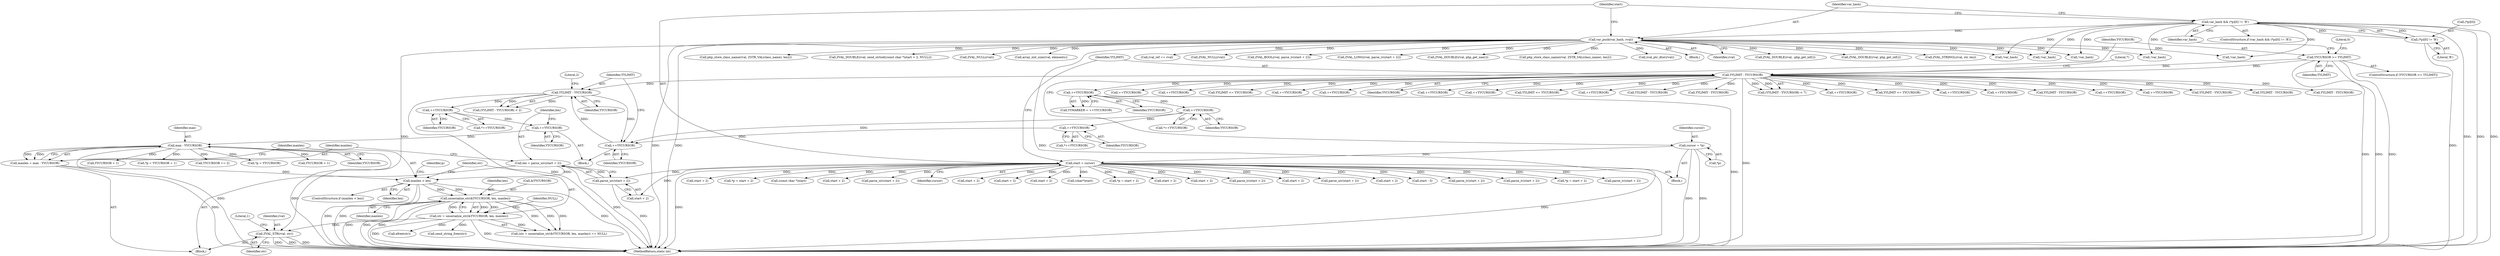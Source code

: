 digraph "0_php-src_1a23ebc1fff59bf480ca92963b36eba5c1b904c4@pointer" {
"1001242" [label="(Call,ZVAL_STR(rval, str))"];
"1000141" [label="(Call,var_push(var_hash, rval))"];
"1000132" [label="(Call,var_hash && (*p)[0] != 'R')"];
"1000134" [label="(Call,(*p)[0] != 'R')"];
"1001192" [label="(Call,str = unserialize_str(&YYCURSOR, len, maxlen))"];
"1001194" [label="(Call,unserialize_str(&YYCURSOR, len, maxlen))"];
"1001178" [label="(Call,maxlen < len)"];
"1001172" [label="(Call,maxlen = max - YYCURSOR)"];
"1001174" [label="(Call,max - YYCURSOR)"];
"1001160" [label="(Call,++YYCURSOR)"];
"1001153" [label="(Call,++YYCURSOR)"];
"1001125" [label="(Call,YYLIMIT - YYCURSOR)"];
"1000152" [label="(Call,YYLIMIT - YYCURSOR)"];
"1000125" [label="(Call,YYCURSOR >= YYLIMIT)"];
"1001121" [label="(Call,++YYCURSOR)"];
"1001108" [label="(Call,++YYCURSOR)"];
"1001086" [label="(Call,++YYCURSOR)"];
"1000297" [label="(Call,++YYCURSOR)"];
"1001166" [label="(Call,len = parse_uiv(start + 2))"];
"1001168" [label="(Call,parse_uiv(start + 2))"];
"1000144" [label="(Call,start = cursor)"];
"1000120" [label="(Call,cursor = *p)"];
"1001243" [label="(Identifier,rval)"];
"1001168" [label="(Call,parse_uiv(start + 2))"];
"1000339" [label="(Call,++YYCURSOR)"];
"1000145" [label="(Identifier,start)"];
"1002158" [label="(Call,ZVAL_BOOL(rval, parse_iv(start + 2)))"];
"1000311" [label="(Call,++YYCURSOR)"];
"1000146" [label="(Identifier,cursor)"];
"1001121" [label="(Call,++YYCURSOR)"];
"1002265" [label="(Call,!var_hash)"];
"1001191" [label="(Call,(str = unserialize_str(&YYCURSOR, len, maxlen)) == NULL)"];
"1002117" [label="(Call,ZVAL_LONG(rval, parse_iv(start + 2)))"];
"1002415" [label="(Call,start + 2)"];
"1001085" [label="(Call,*++YYCURSOR)"];
"1002161" [label="(Call,start + 2)"];
"1000295" [label="(Call,YYMARKER = ++YYCURSOR)"];
"1002016" [label="(Call,YYLIMIT <= YYCURSOR)"];
"1001194" [label="(Call,unserialize_str(&YYCURSOR, len, maxlen))"];
"1000134" [label="(Call,(*p)[0] != 'R')"];
"1001227" [label="(Call,*p = YYCURSOR + 1)"];
"1000255" [label="(Call,++YYCURSOR)"];
"1001910" [label="(Call,ZVAL_DOUBLE(rval, php_get_nan()))"];
"1001152" [label="(Call,*++YYCURSOR)"];
"1001173" [label="(Identifier,maxlen)"];
"1000820" [label="(Call,php_store_class_name(rval, ZSTR_VAL(class_name), len2))"];
"1001160" [label="(Call,++YYCURSOR)"];
"1001242" [label="(Call,ZVAL_STR(rval, str))"];
"1002407" [label="(Call,!var_hash)"];
"1000120" [label="(Call,cursor = *p)"];
"1000215" [label="(Call,++YYCURSOR)"];
"1001235" [label="(Call,YYCURSOR += 2)"];
"1000133" [label="(Identifier,var_hash)"];
"1000154" [label="(Identifier,YYCURSOR)"];
"1000139" [label="(Literal,'R')"];
"1000121" [label="(Identifier,cursor)"];
"1000493" [label="(Call,start + 2)"];
"1001177" [label="(ControlStructure,if (maxlen < len))"];
"1002471" [label="(MethodReturn,static int)"];
"1002435" [label="(Call,zval_ptr_dtor(rval))"];
"1000130" [label="(Literal,0)"];
"1001122" [label="(Identifier,YYCURSOR)"];
"1000283" [label="(Call,++YYCURSOR)"];
"1001903" [label="(Call,(char*)start)"];
"1001192" [label="(Call,str = unserialize_str(&YYCURSOR, len, maxlen))"];
"1001347" [label="(Call,*p = start + 2)"];
"1001211" [label="(Call,*p = YYCURSOR)"];
"1001086" [label="(Call,++YYCURSOR)"];
"1001162" [label="(Block,)"];
"1001199" [label="(Identifier,NULL)"];
"1000269" [label="(Call,++YYCURSOR)"];
"1001220" [label="(Call,YYCURSOR + 1)"];
"1000147" [label="(Block,)"];
"1001043" [label="(Call,!var_hash)"];
"1001197" [label="(Identifier,len)"];
"1000297" [label="(Call,++YYCURSOR)"];
"1001246" [label="(Literal,1)"];
"1002273" [label="(Call,start + 2)"];
"1001178" [label="(Call,maxlen < len)"];
"1001176" [label="(Identifier,YYCURSOR)"];
"1002374" [label="(Call,YYLIMIT <= YYCURSOR)"];
"1001195" [label="(Call,&YYCURSOR)"];
"1001124" [label="(Call,(YYLIMIT - YYCURSOR) < 2)"];
"1001128" [label="(Literal,2)"];
"1001193" [label="(Identifier,str)"];
"1000153" [label="(Identifier,YYLIMIT)"];
"1001108" [label="(Call,++YYCURSOR)"];
"1001172" [label="(Call,maxlen = max - YYCURSOR)"];
"1001185" [label="(Call,start + 2)"];
"1001034" [label="(Call,parse_iv(start + 2))"];
"1000926" [label="(Call,!var_hash)"];
"1001126" [label="(Identifier,YYLIMIT)"];
"1001334" [label="(Call,start + 2)"];
"1000131" [label="(ControlStructure,if (var_hash && (*p)[0] != 'R'))"];
"1000241" [label="(Call,++YYCURSOR)"];
"1000140" [label="(Block,)"];
"1001169" [label="(Call,start + 2)"];
"1000492" [label="(Call,parse_uiv(start + 2))"];
"1001179" [label="(Identifier,maxlen)"];
"1001628" [label="(Call,YYLIMIT - YYCURSOR)"];
"1000155" [label="(Literal,7)"];
"1000122" [label="(Call,*p)"];
"1000144" [label="(Call,start = cursor)"];
"1001290" [label="(Call,YYLIMIT - YYCURSOR)"];
"1000124" [label="(ControlStructure,if (YYCURSOR >= YYLIMIT))"];
"1000143" [label="(Identifier,rval)"];
"1001154" [label="(Identifier,YYCURSOR)"];
"1001087" [label="(Identifier,YYCURSOR)"];
"1001198" [label="(Identifier,maxlen)"];
"1000111" [label="(Block,)"];
"1001940" [label="(Call,ZVAL_DOUBLE(rval, -php_get_inf()))"];
"1001107" [label="(Call,*++YYCURSOR)"];
"1000298" [label="(Identifier,YYCURSOR)"];
"1001153" [label="(Call,++YYCURSOR)"];
"1000151" [label="(Call,(YYLIMIT - YYCURSOR) < 7)"];
"1001180" [label="(Identifier,len)"];
"1000141" [label="(Call,var_push(var_hash, rval))"];
"1001209" [label="(Call,zend_string_free(str))"];
"1000361" [label="(Call,++YYCURSOR)"];
"1000513" [label="(Call,start + 2)"];
"1001225" [label="(Call,efree(str))"];
"1001166" [label="(Call,len = parse_uiv(start + 2))"];
"1001125" [label="(Call,YYLIMIT - YYCURSOR)"];
"1002048" [label="(Call,start - 3)"];
"1001230" [label="(Call,YYCURSOR + 1)"];
"1001925" [label="(Call,ZVAL_DOUBLE(rval, php_get_inf()))"];
"1000142" [label="(Identifier,var_hash)"];
"1001184" [label="(Identifier,p)"];
"1002232" [label="(Call,YYLIMIT <= YYCURSOR)"];
"1002160" [label="(Call,parse_iv(start + 2))"];
"1001398" [label="(Call,ZVAL_STRINGL(rval, str, len))"];
"1000794" [label="(Call,php_store_class_name(rval, ZSTR_VAL(class_name), len2))"];
"1000348" [label="(Call,++YYCURSOR)"];
"1001109" [label="(Identifier,YYCURSOR)"];
"1002272" [label="(Call,parse_iv(start + 2))"];
"1000510" [label="(Call,*p = start + 2)"];
"1001161" [label="(Identifier,YYCURSOR)"];
"1002414" [label="(Call,parse_iv(start + 2))"];
"1001127" [label="(Identifier,YYCURSOR)"];
"1001244" [label="(Identifier,str)"];
"1001035" [label="(Call,start + 2)"];
"1001182" [label="(Call,*p = start + 2)"];
"1000152" [label="(Call,YYLIMIT - YYCURSOR)"];
"1000126" [label="(Identifier,YYCURSOR)"];
"1000325" [label="(Call,++YYCURSOR)"];
"1000127" [label="(Identifier,YYLIMIT)"];
"1001542" [label="(Call,YYLIMIT - YYCURSOR)"];
"1000125" [label="(Call,YYCURSOR >= YYLIMIT)"];
"1000198" [label="(Call,++YYCURSOR)"];
"1001692" [label="(Call,(const char *)start)"];
"1000132" [label="(Call,var_hash && (*p)[0] != 'R')"];
"1001175" [label="(Identifier,max)"];
"1000135" [label="(Call,(*p)[0])"];
"1001688" [label="(Call,ZVAL_DOUBLE(rval, zend_strtod((const char *)start + 2, NULL)))"];
"1001946" [label="(Call,ZVAL_NULL(rval))"];
"1000227" [label="(Call,++YYCURSOR)"];
"1000886" [label="(Call,YYLIMIT - YYCURSOR)"];
"1001058" [label="(Call,array_init_size(rval, elements))"];
"1000993" [label="(Call,YYLIMIT - YYCURSOR)"];
"1001350" [label="(Call,start + 2)"];
"1001167" [label="(Identifier,len)"];
"1001174" [label="(Call,max - YYCURSOR)"];
"1000475" [label="(Call,!var_hash)"];
"1001333" [label="(Call,parse_uiv(start + 2))"];
"1002294" [label="(Call,rval_ref == rval)"];
"1002174" [label="(Call,ZVAL_NULL(rval))"];
"1000412" [label="(Call,YYLIMIT - YYCURSOR)"];
"1001242" -> "1001162"  [label="AST: "];
"1001242" -> "1001244"  [label="CFG: "];
"1001243" -> "1001242"  [label="AST: "];
"1001244" -> "1001242"  [label="AST: "];
"1001246" -> "1001242"  [label="CFG: "];
"1001242" -> "1002471"  [label="DDG: "];
"1001242" -> "1002471"  [label="DDG: "];
"1001242" -> "1002471"  [label="DDG: "];
"1000141" -> "1001242"  [label="DDG: "];
"1001192" -> "1001242"  [label="DDG: "];
"1000141" -> "1000140"  [label="AST: "];
"1000141" -> "1000143"  [label="CFG: "];
"1000142" -> "1000141"  [label="AST: "];
"1000143" -> "1000141"  [label="AST: "];
"1000145" -> "1000141"  [label="CFG: "];
"1000141" -> "1002471"  [label="DDG: "];
"1000141" -> "1002471"  [label="DDG: "];
"1000141" -> "1002471"  [label="DDG: "];
"1000132" -> "1000141"  [label="DDG: "];
"1000141" -> "1000475"  [label="DDG: "];
"1000141" -> "1000794"  [label="DDG: "];
"1000141" -> "1000820"  [label="DDG: "];
"1000141" -> "1000926"  [label="DDG: "];
"1000141" -> "1001043"  [label="DDG: "];
"1000141" -> "1001058"  [label="DDG: "];
"1000141" -> "1001398"  [label="DDG: "];
"1000141" -> "1001688"  [label="DDG: "];
"1000141" -> "1001910"  [label="DDG: "];
"1000141" -> "1001925"  [label="DDG: "];
"1000141" -> "1001940"  [label="DDG: "];
"1000141" -> "1001946"  [label="DDG: "];
"1000141" -> "1002117"  [label="DDG: "];
"1000141" -> "1002158"  [label="DDG: "];
"1000141" -> "1002174"  [label="DDG: "];
"1000141" -> "1002265"  [label="DDG: "];
"1000141" -> "1002294"  [label="DDG: "];
"1000141" -> "1002407"  [label="DDG: "];
"1000141" -> "1002435"  [label="DDG: "];
"1000132" -> "1000131"  [label="AST: "];
"1000132" -> "1000133"  [label="CFG: "];
"1000132" -> "1000134"  [label="CFG: "];
"1000133" -> "1000132"  [label="AST: "];
"1000134" -> "1000132"  [label="AST: "];
"1000142" -> "1000132"  [label="CFG: "];
"1000145" -> "1000132"  [label="CFG: "];
"1000132" -> "1002471"  [label="DDG: "];
"1000132" -> "1002471"  [label="DDG: "];
"1000132" -> "1002471"  [label="DDG: "];
"1000134" -> "1000132"  [label="DDG: "];
"1000134" -> "1000132"  [label="DDG: "];
"1000132" -> "1000475"  [label="DDG: "];
"1000132" -> "1000926"  [label="DDG: "];
"1000132" -> "1001043"  [label="DDG: "];
"1000132" -> "1002265"  [label="DDG: "];
"1000132" -> "1002407"  [label="DDG: "];
"1000134" -> "1000139"  [label="CFG: "];
"1000135" -> "1000134"  [label="AST: "];
"1000139" -> "1000134"  [label="AST: "];
"1000134" -> "1002471"  [label="DDG: "];
"1001192" -> "1001191"  [label="AST: "];
"1001192" -> "1001194"  [label="CFG: "];
"1001193" -> "1001192"  [label="AST: "];
"1001194" -> "1001192"  [label="AST: "];
"1001199" -> "1001192"  [label="CFG: "];
"1001192" -> "1002471"  [label="DDG: "];
"1001192" -> "1002471"  [label="DDG: "];
"1001192" -> "1001191"  [label="DDG: "];
"1001194" -> "1001192"  [label="DDG: "];
"1001194" -> "1001192"  [label="DDG: "];
"1001194" -> "1001192"  [label="DDG: "];
"1001192" -> "1001209"  [label="DDG: "];
"1001192" -> "1001225"  [label="DDG: "];
"1001194" -> "1001198"  [label="CFG: "];
"1001195" -> "1001194"  [label="AST: "];
"1001197" -> "1001194"  [label="AST: "];
"1001198" -> "1001194"  [label="AST: "];
"1001194" -> "1002471"  [label="DDG: "];
"1001194" -> "1002471"  [label="DDG: "];
"1001194" -> "1002471"  [label="DDG: "];
"1001194" -> "1001191"  [label="DDG: "];
"1001194" -> "1001191"  [label="DDG: "];
"1001194" -> "1001191"  [label="DDG: "];
"1001178" -> "1001194"  [label="DDG: "];
"1001178" -> "1001194"  [label="DDG: "];
"1001178" -> "1001177"  [label="AST: "];
"1001178" -> "1001180"  [label="CFG: "];
"1001179" -> "1001178"  [label="AST: "];
"1001180" -> "1001178"  [label="AST: "];
"1001184" -> "1001178"  [label="CFG: "];
"1001193" -> "1001178"  [label="CFG: "];
"1001178" -> "1002471"  [label="DDG: "];
"1001178" -> "1002471"  [label="DDG: "];
"1001178" -> "1002471"  [label="DDG: "];
"1001172" -> "1001178"  [label="DDG: "];
"1001166" -> "1001178"  [label="DDG: "];
"1001172" -> "1001162"  [label="AST: "];
"1001172" -> "1001174"  [label="CFG: "];
"1001173" -> "1001172"  [label="AST: "];
"1001174" -> "1001172"  [label="AST: "];
"1001179" -> "1001172"  [label="CFG: "];
"1001172" -> "1002471"  [label="DDG: "];
"1001174" -> "1001172"  [label="DDG: "];
"1001174" -> "1001172"  [label="DDG: "];
"1001174" -> "1001176"  [label="CFG: "];
"1001175" -> "1001174"  [label="AST: "];
"1001176" -> "1001174"  [label="AST: "];
"1001174" -> "1002471"  [label="DDG: "];
"1001174" -> "1002471"  [label="DDG: "];
"1001160" -> "1001174"  [label="DDG: "];
"1001174" -> "1001211"  [label="DDG: "];
"1001174" -> "1001220"  [label="DDG: "];
"1001174" -> "1001227"  [label="DDG: "];
"1001174" -> "1001230"  [label="DDG: "];
"1001174" -> "1001235"  [label="DDG: "];
"1001160" -> "1000147"  [label="AST: "];
"1001160" -> "1001161"  [label="CFG: "];
"1001161" -> "1001160"  [label="AST: "];
"1001167" -> "1001160"  [label="CFG: "];
"1001153" -> "1001160"  [label="DDG: "];
"1001153" -> "1001152"  [label="AST: "];
"1001153" -> "1001154"  [label="CFG: "];
"1001154" -> "1001153"  [label="AST: "];
"1001152" -> "1001153"  [label="CFG: "];
"1001125" -> "1001153"  [label="DDG: "];
"1001125" -> "1001124"  [label="AST: "];
"1001125" -> "1001127"  [label="CFG: "];
"1001126" -> "1001125"  [label="AST: "];
"1001127" -> "1001125"  [label="AST: "];
"1001128" -> "1001125"  [label="CFG: "];
"1001125" -> "1002471"  [label="DDG: "];
"1001125" -> "1001121"  [label="DDG: "];
"1001125" -> "1001124"  [label="DDG: "];
"1001125" -> "1001124"  [label="DDG: "];
"1000152" -> "1001125"  [label="DDG: "];
"1001121" -> "1001125"  [label="DDG: "];
"1000152" -> "1000151"  [label="AST: "];
"1000152" -> "1000154"  [label="CFG: "];
"1000153" -> "1000152"  [label="AST: "];
"1000154" -> "1000152"  [label="AST: "];
"1000155" -> "1000152"  [label="CFG: "];
"1000152" -> "1002471"  [label="DDG: "];
"1000152" -> "1000151"  [label="DDG: "];
"1000152" -> "1000151"  [label="DDG: "];
"1000125" -> "1000152"  [label="DDG: "];
"1000125" -> "1000152"  [label="DDG: "];
"1000152" -> "1000198"  [label="DDG: "];
"1000152" -> "1000215"  [label="DDG: "];
"1000152" -> "1000227"  [label="DDG: "];
"1000152" -> "1000241"  [label="DDG: "];
"1000152" -> "1000255"  [label="DDG: "];
"1000152" -> "1000269"  [label="DDG: "];
"1000152" -> "1000283"  [label="DDG: "];
"1000152" -> "1000297"  [label="DDG: "];
"1000152" -> "1000311"  [label="DDG: "];
"1000152" -> "1000325"  [label="DDG: "];
"1000152" -> "1000339"  [label="DDG: "];
"1000152" -> "1000348"  [label="DDG: "];
"1000152" -> "1000361"  [label="DDG: "];
"1000152" -> "1000412"  [label="DDG: "];
"1000152" -> "1000886"  [label="DDG: "];
"1000152" -> "1000993"  [label="DDG: "];
"1000152" -> "1001290"  [label="DDG: "];
"1000152" -> "1001542"  [label="DDG: "];
"1000152" -> "1001628"  [label="DDG: "];
"1000152" -> "1002016"  [label="DDG: "];
"1000152" -> "1002232"  [label="DDG: "];
"1000152" -> "1002374"  [label="DDG: "];
"1000125" -> "1000124"  [label="AST: "];
"1000125" -> "1000127"  [label="CFG: "];
"1000126" -> "1000125"  [label="AST: "];
"1000127" -> "1000125"  [label="AST: "];
"1000130" -> "1000125"  [label="CFG: "];
"1000133" -> "1000125"  [label="CFG: "];
"1000125" -> "1002471"  [label="DDG: "];
"1000125" -> "1002471"  [label="DDG: "];
"1000125" -> "1002471"  [label="DDG: "];
"1001121" -> "1000147"  [label="AST: "];
"1001121" -> "1001122"  [label="CFG: "];
"1001122" -> "1001121"  [label="AST: "];
"1001126" -> "1001121"  [label="CFG: "];
"1001108" -> "1001121"  [label="DDG: "];
"1001086" -> "1001121"  [label="DDG: "];
"1001108" -> "1001107"  [label="AST: "];
"1001108" -> "1001109"  [label="CFG: "];
"1001109" -> "1001108"  [label="AST: "];
"1001107" -> "1001108"  [label="CFG: "];
"1001086" -> "1001108"  [label="DDG: "];
"1001086" -> "1001085"  [label="AST: "];
"1001086" -> "1001087"  [label="CFG: "];
"1001087" -> "1001086"  [label="AST: "];
"1001085" -> "1001086"  [label="CFG: "];
"1000297" -> "1001086"  [label="DDG: "];
"1000297" -> "1000295"  [label="AST: "];
"1000297" -> "1000298"  [label="CFG: "];
"1000298" -> "1000297"  [label="AST: "];
"1000295" -> "1000297"  [label="CFG: "];
"1000297" -> "1002471"  [label="DDG: "];
"1000297" -> "1000295"  [label="DDG: "];
"1001166" -> "1001162"  [label="AST: "];
"1001166" -> "1001168"  [label="CFG: "];
"1001167" -> "1001166"  [label="AST: "];
"1001168" -> "1001166"  [label="AST: "];
"1001173" -> "1001166"  [label="CFG: "];
"1001166" -> "1002471"  [label="DDG: "];
"1001168" -> "1001166"  [label="DDG: "];
"1001168" -> "1001169"  [label="CFG: "];
"1001169" -> "1001168"  [label="AST: "];
"1001168" -> "1002471"  [label="DDG: "];
"1000144" -> "1001168"  [label="DDG: "];
"1000144" -> "1000111"  [label="AST: "];
"1000144" -> "1000146"  [label="CFG: "];
"1000145" -> "1000144"  [label="AST: "];
"1000146" -> "1000144"  [label="AST: "];
"1000153" -> "1000144"  [label="CFG: "];
"1000144" -> "1002471"  [label="DDG: "];
"1000144" -> "1002471"  [label="DDG: "];
"1000120" -> "1000144"  [label="DDG: "];
"1000144" -> "1000492"  [label="DDG: "];
"1000144" -> "1000493"  [label="DDG: "];
"1000144" -> "1000510"  [label="DDG: "];
"1000144" -> "1000513"  [label="DDG: "];
"1000144" -> "1001034"  [label="DDG: "];
"1000144" -> "1001035"  [label="DDG: "];
"1000144" -> "1001169"  [label="DDG: "];
"1000144" -> "1001182"  [label="DDG: "];
"1000144" -> "1001185"  [label="DDG: "];
"1000144" -> "1001333"  [label="DDG: "];
"1000144" -> "1001334"  [label="DDG: "];
"1000144" -> "1001347"  [label="DDG: "];
"1000144" -> "1001350"  [label="DDG: "];
"1000144" -> "1001692"  [label="DDG: "];
"1000144" -> "1001903"  [label="DDG: "];
"1000144" -> "1002048"  [label="DDG: "];
"1000144" -> "1002160"  [label="DDG: "];
"1000144" -> "1002161"  [label="DDG: "];
"1000144" -> "1002272"  [label="DDG: "];
"1000144" -> "1002273"  [label="DDG: "];
"1000144" -> "1002414"  [label="DDG: "];
"1000144" -> "1002415"  [label="DDG: "];
"1000120" -> "1000111"  [label="AST: "];
"1000120" -> "1000122"  [label="CFG: "];
"1000121" -> "1000120"  [label="AST: "];
"1000122" -> "1000120"  [label="AST: "];
"1000126" -> "1000120"  [label="CFG: "];
"1000120" -> "1002471"  [label="DDG: "];
"1000120" -> "1002471"  [label="DDG: "];
}
